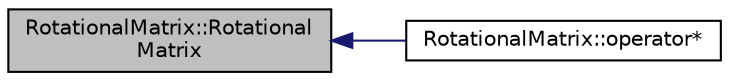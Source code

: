 digraph "RotationalMatrix::RotationalMatrix"
{
  edge [fontname="Helvetica",fontsize="10",labelfontname="Helvetica",labelfontsize="10"];
  node [fontname="Helvetica",fontsize="10",shape=record];
  rankdir="LR";
  Node1 [label="RotationalMatrix::Rotational\lMatrix",height=0.2,width=0.4,color="black", fillcolor="grey75", style="filled" fontcolor="black"];
  Node1 -> Node2 [dir="back",color="midnightblue",fontsize="10",style="solid",fontname="Helvetica"];
  Node2 [label="RotationalMatrix::operator*",height=0.2,width=0.4,color="black", fillcolor="white", style="filled",URL="$classRotationalMatrix.html#a9086d683251ae99e0bd71b1dd7361ba3"];
}
